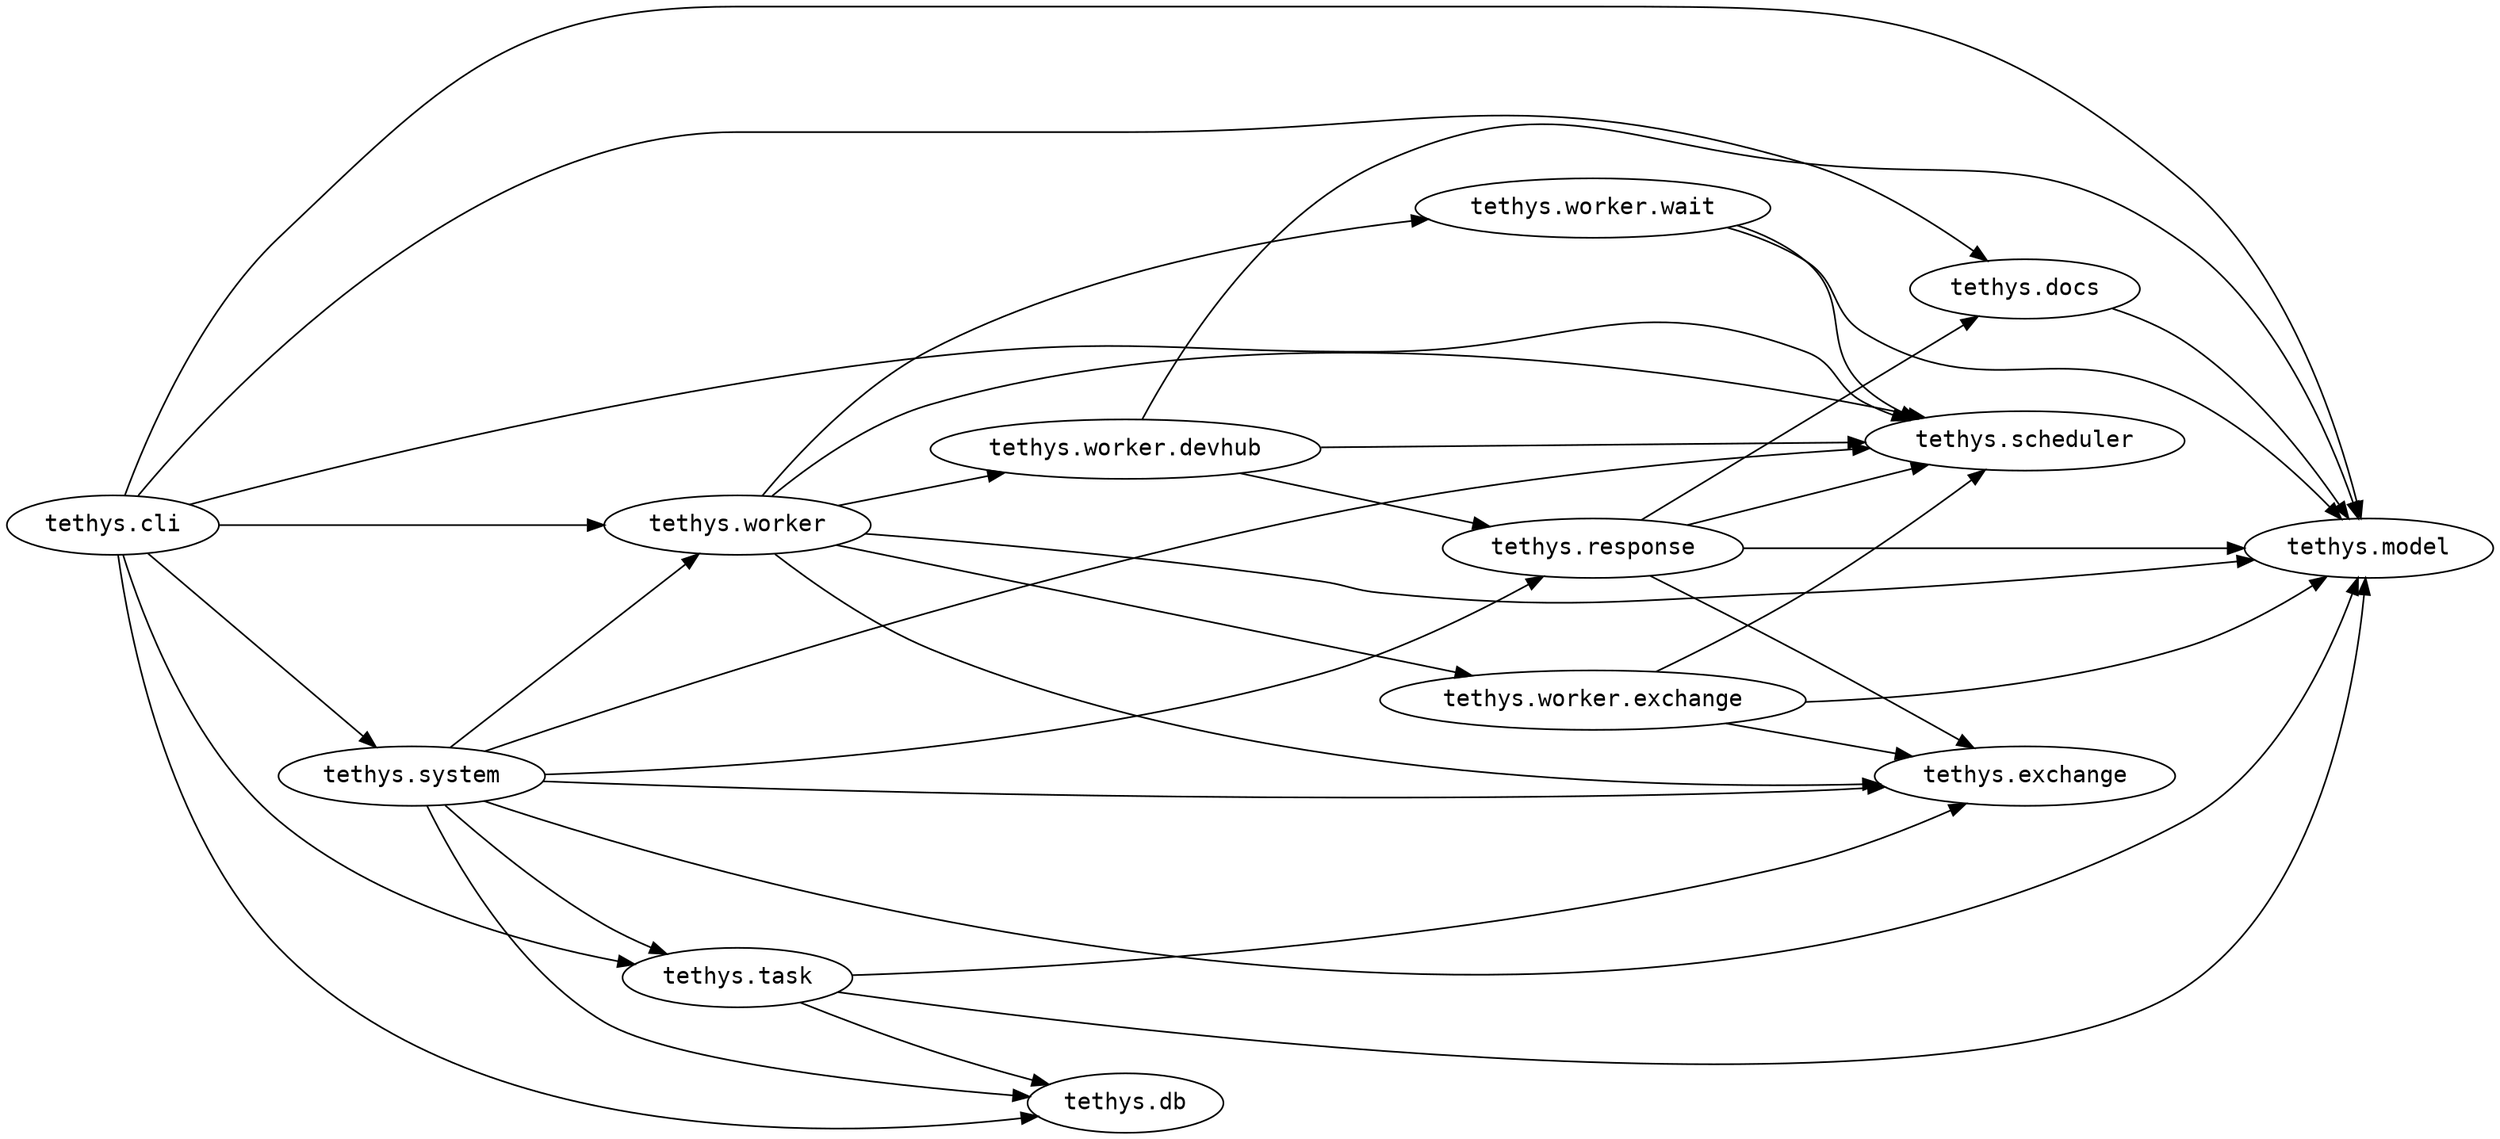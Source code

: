 digraph {
graph[dpi=100, rankdir=LR]
node[fontname="Monospace"]
edge[fontname="Monospace"]

node1568[label="tethys.docs", style=solid]
node1569[label="tethys.system", style=solid]
node1570[label="tethys.response", style=solid]
node1571[label="tethys.cli", style=solid]
node1572[label="tethys.task", style=solid]
node1573[label="tethys.worker.wait", style=solid]
node1574[label="tethys.worker.exchange", style=solid]
node1575[label="tethys.exchange", style=solid]
node1576[label="tethys.worker.devhub", style=solid]
node1577[label="tethys.db", style=solid]
node1578[label="tethys.model", style=solid]
node1579[label="tethys.scheduler", style=solid]
node1580[label="tethys.worker", style=solid]
node1568 -> node1578[label=""]
node1569 -> node1570[label=""]
node1569 -> node1572[label=""]
node1569 -> node1575[label=""]
node1569 -> node1577[label=""]
node1569 -> node1578[label=""]
node1569 -> node1579[label=""]
node1569 -> node1580[label=""]
node1570 -> node1568[label=""]
node1570 -> node1575[label=""]
node1570 -> node1578[label=""]
node1570 -> node1579[label=""]
node1571 -> node1568[label=""]
node1571 -> node1569[label=""]
node1571 -> node1572[label=""]
node1571 -> node1577[label=""]
node1571 -> node1578[label=""]
node1571 -> node1579[label=""]
node1571 -> node1580[label=""]
node1572 -> node1575[label=""]
node1572 -> node1577[label=""]
node1572 -> node1578[label=""]
node1573 -> node1578[label=""]
node1573 -> node1579[label=""]
node1574 -> node1575[label=""]
node1574 -> node1578[label=""]
node1574 -> node1579[label=""]
node1576 -> node1570[label=""]
node1576 -> node1578[label=""]
node1576 -> node1579[label=""]
node1580 -> node1573[label=""]
node1580 -> node1574[label=""]
node1580 -> node1575[label=""]
node1580 -> node1576[label=""]
node1580 -> node1578[label=""]
node1580 -> node1579[label=""]
}

